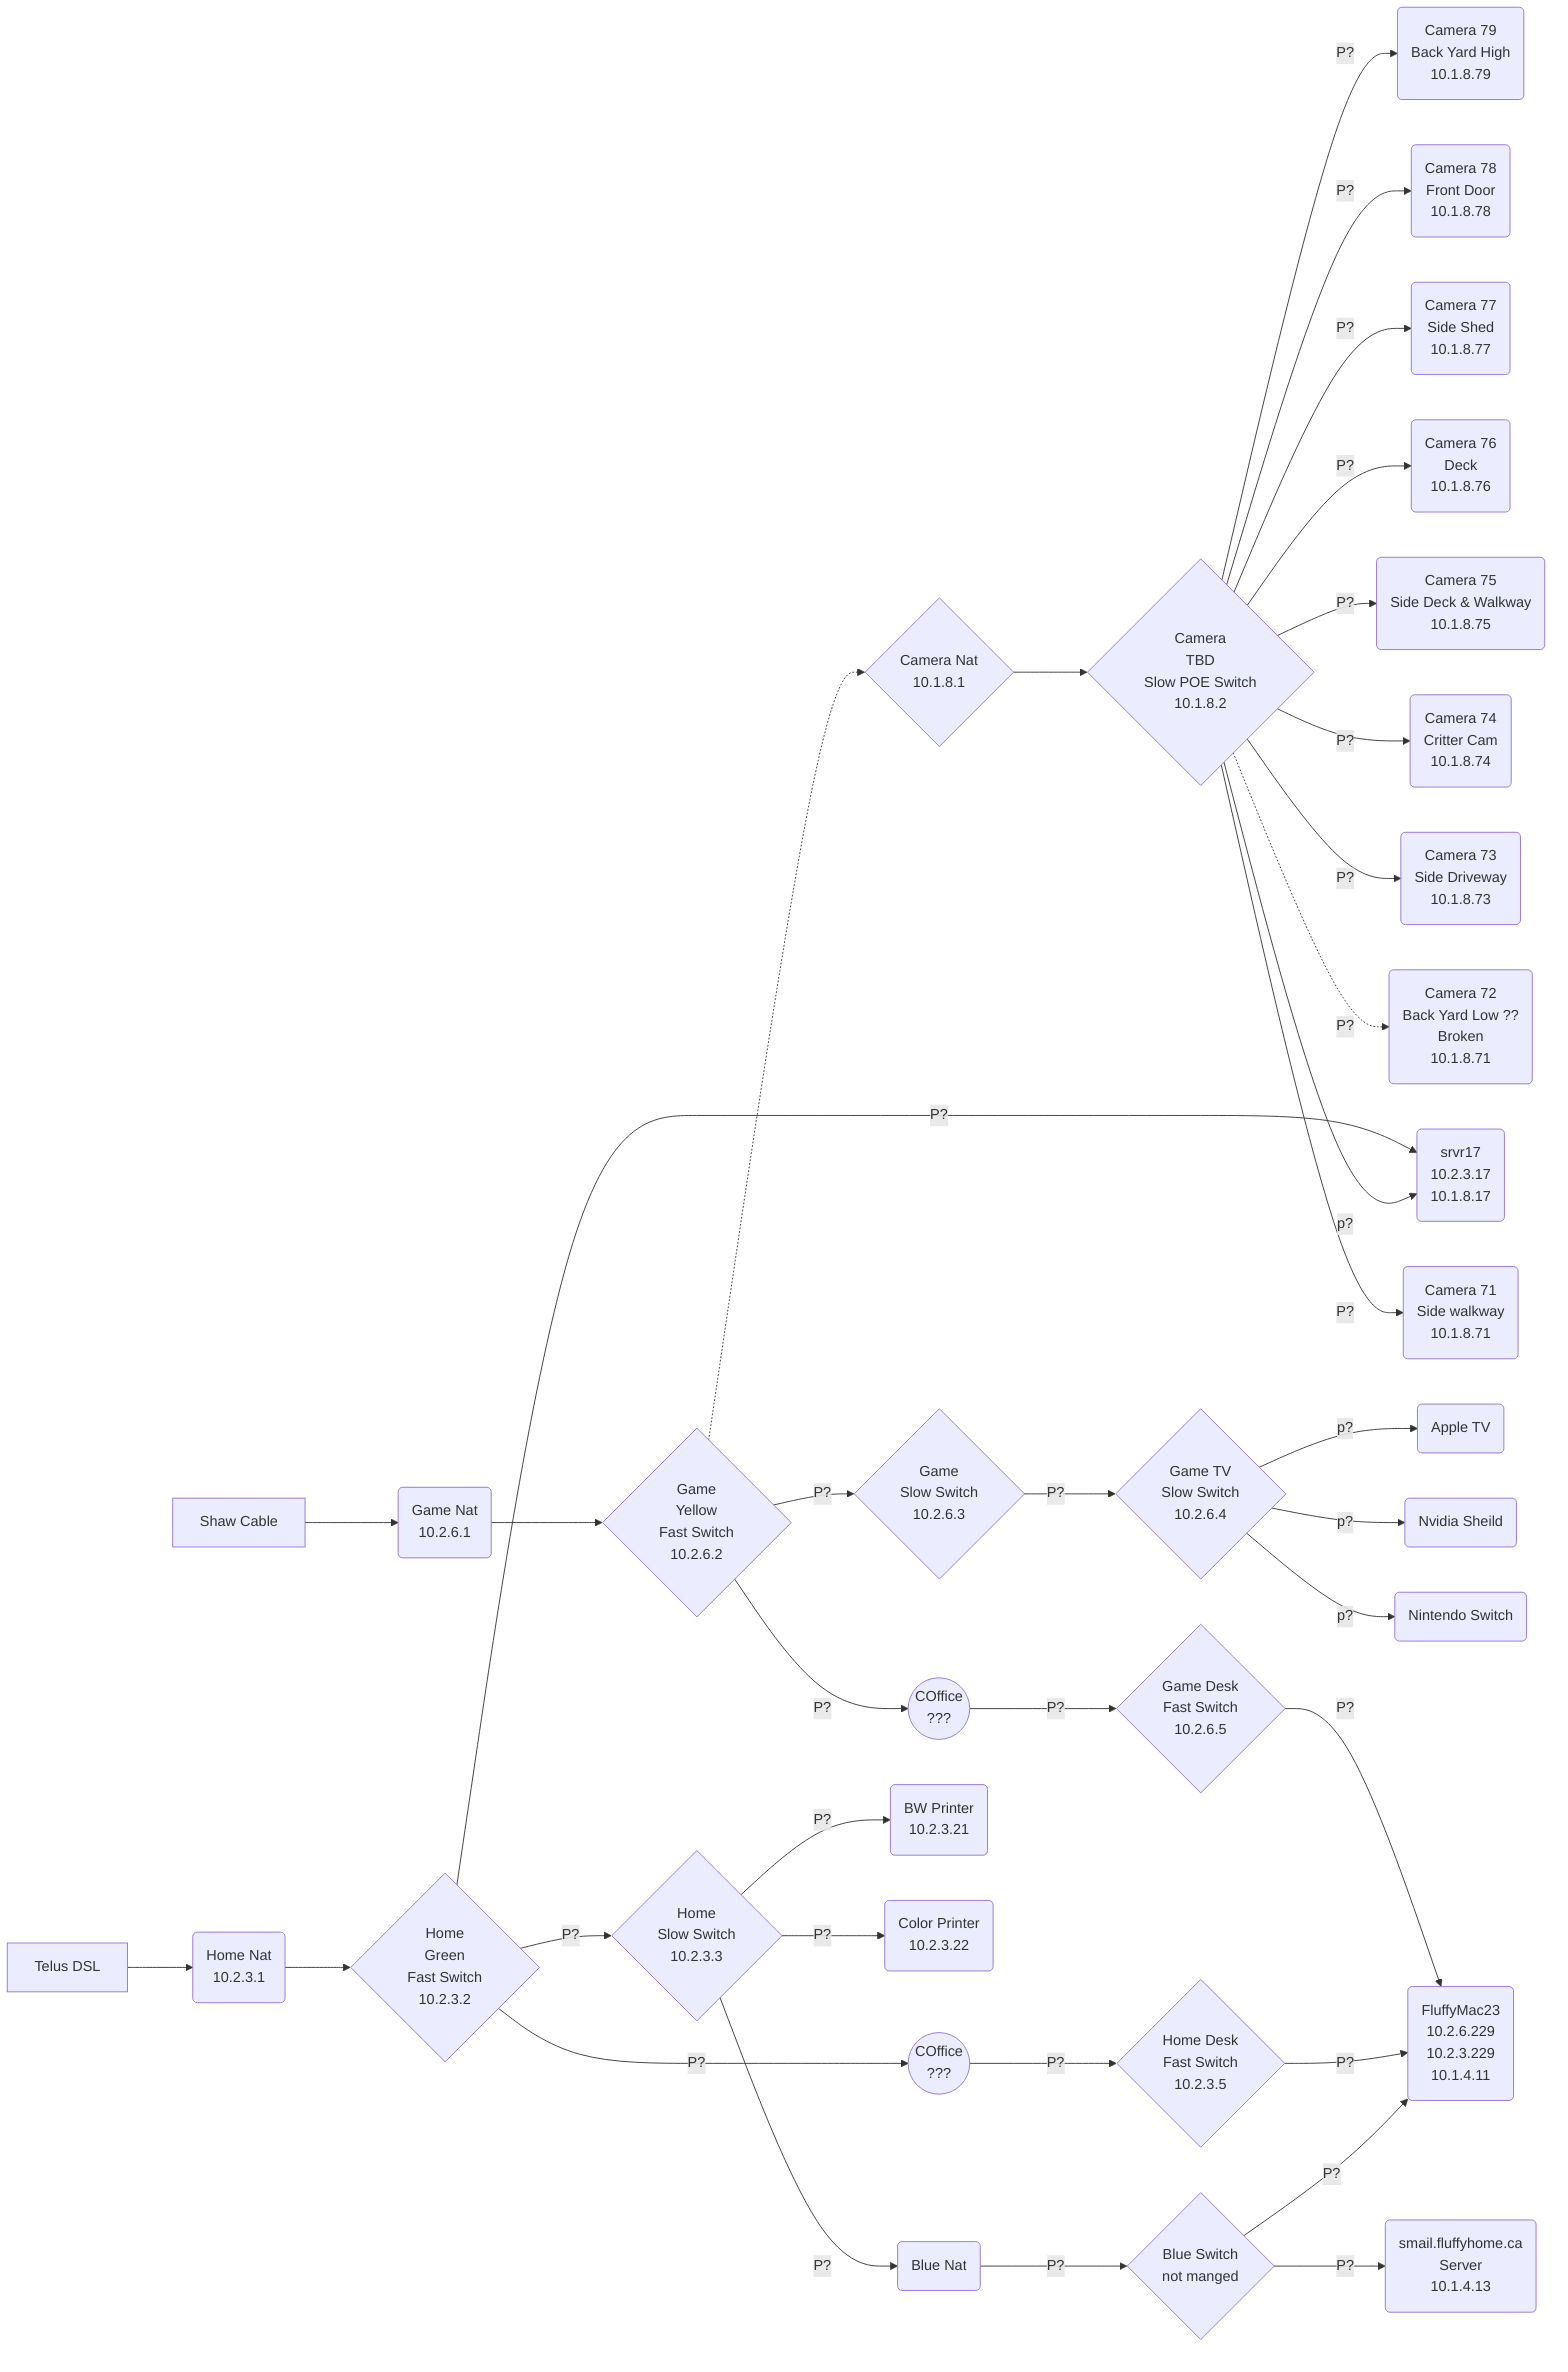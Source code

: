 flowchart LR

    FluffyMac23( FluffyMac23 \n 10.2.6.229 \n 10.2.3.229 \n 10.1.4.11 )

cable[Shaw Cable] --> game(Game Nat \n 10.2.6.1)
game --> gameFast{ Game \n Yellow \n Fast Switch \n 10.2.6.2 }
gameFast -->|P?| gameSlow{ Game \n Slow Switch \n 10.2.6.3 }

gameSlow -->|P?| gameTV{ Game TV \n Slow Switch \n 10.2.6.4 }

homeFast -->|P?| homeServer( srvr17 \n 10.2.3.17 \n 10.1.8.17 )



    gameFast --> |P?| cOfficeW1((COffice \n ???))

    cOfficeW1 -->|P?| gameDeskFast{Game Desk \n Fast Switch \n 10.2.6.5 }

gameDeskFast --> |P?| FluffyMac23



    gameTV --> |p?| nintendoSwitch( Nintendo Switch )
    gameTV --> |p?| nvidiaSheild( Nvidia Sheild )
    gameTV --> |p?| appleTV( Apple TV )





dsl[Telus DSL] -->  home(Home Nat \n 10.2.3.1)
home --> homeFast{Home \n Green \nFast Switch \n 10.2.3.2}

homeFast-->  |P?| cOfficeW2((COffice \n ???))

    cOfficeW2 --> |P?| homeDeskFast{  Home Desk \n Fast Switch \n 10.2.3.5 }

homeDeskFast --> |P?| FluffyMac23

homeFast -->|P?| homeSlow{Home \n Slow Switch \n 10.2.3.3 }

homeSlow --> |P?| blueNat( Blue Nat )
blueNat --> |P?| blueSwitch{ Blue Switch \n not manged }

    blueSwitch --> |P?| FluffyMac23
blueSwitch --> |P?| srvr17( smail.fluffyhome.ca \n Server \n 10.1.4.13 )


homeSlow -->|P?| bwPrinter( BW Printer \n 10.2.3.21 )
homeSlow -->|P?| colorPrinter( Color Printer \n 10.2.3.22 )

    gameFast  -.->  cameraNat{ Camera Nat \n 10.1.8.1 }
    cameraNat --> cameraSlow

    cameraSlow{Camera \n TBD \nSlow POE Switch\n 10.1.8.2 }

    cameraSlow --> |P?| cam71( Camera 71 \n Side walkway \n 10.1.8.71 )
    cameraSlow -.-> |P?| cam72( Camera 72 \n Back Yard Low ?? \n Broken \n 10.1.8.71 )
    cameraSlow --> |P?| cam73( Camera 73 \n Side Driveway \n 10.1.8.73 )
    cameraSlow --> |P?| cam74( Camera 74 \n Critter Cam \n 10.1.8.74 )
    cameraSlow --> |P?| cam75( Camera 75 \n Side Deck & Walkway \n 10.1.8.75 )
    cameraSlow --> |P?| cam76( Camera 76 \n Deck \n 10.1.8.76 )
    cameraSlow --> |P?| cam77( Camera 77 \n Side Shed \n 10.1.8.77 )
    cameraSlow --> |P?| cam78( Camera 78 \n Front Door \n 10.1.8.78 )
    cameraSlow --> |P?| cam79( Camera 79 \n Back Yard High \n 10.1.8.79 )


    cameraSlow --> |p?| homeServer